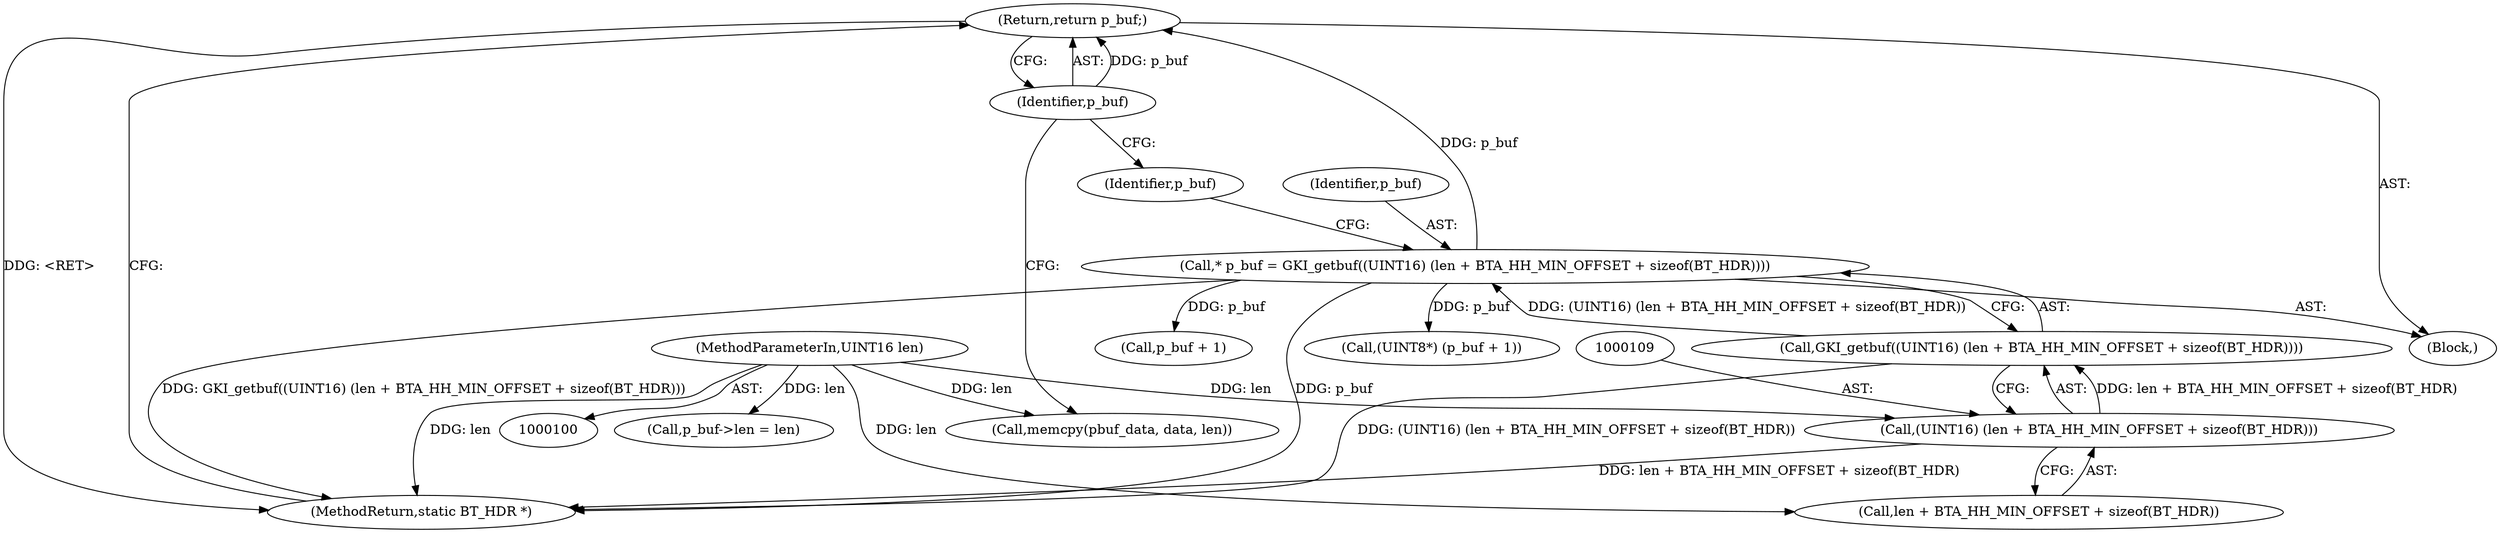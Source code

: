 digraph "1_Android_514139f4b40cbb035bb92f3e24d5a389d75db9e6@pointer" {
"1000145" [label="(Return,return p_buf;)"];
"1000146" [label="(Identifier,p_buf)"];
"1000105" [label="(Call,* p_buf = GKI_getbuf((UINT16) (len + BTA_HH_MIN_OFFSET + sizeof(BT_HDR))))"];
"1000107" [label="(Call,GKI_getbuf((UINT16) (len + BTA_HH_MIN_OFFSET + sizeof(BT_HDR))))"];
"1000108" [label="(Call,(UINT16) (len + BTA_HH_MIN_OFFSET + sizeof(BT_HDR)))"];
"1000101" [label="(MethodParameterIn,UINT16 len)"];
"1000147" [label="(MethodReturn,static BT_HDR *)"];
"1000110" [label="(Call,len + BTA_HH_MIN_OFFSET + sizeof(BT_HDR))"];
"1000117" [label="(Identifier,p_buf)"];
"1000108" [label="(Call,(UINT16) (len + BTA_HH_MIN_OFFSET + sizeof(BT_HDR)))"];
"1000106" [label="(Identifier,p_buf)"];
"1000120" [label="(Call,p_buf->len = len)"];
"1000135" [label="(Call,p_buf + 1)"];
"1000103" [label="(Block,)"];
"1000101" [label="(MethodParameterIn,UINT16 len)"];
"1000133" [label="(Call,(UINT8*) (p_buf + 1))"];
"1000146" [label="(Identifier,p_buf)"];
"1000141" [label="(Call,memcpy(pbuf_data, data, len))"];
"1000107" [label="(Call,GKI_getbuf((UINT16) (len + BTA_HH_MIN_OFFSET + sizeof(BT_HDR))))"];
"1000105" [label="(Call,* p_buf = GKI_getbuf((UINT16) (len + BTA_HH_MIN_OFFSET + sizeof(BT_HDR))))"];
"1000145" [label="(Return,return p_buf;)"];
"1000145" -> "1000103"  [label="AST: "];
"1000145" -> "1000146"  [label="CFG: "];
"1000146" -> "1000145"  [label="AST: "];
"1000147" -> "1000145"  [label="CFG: "];
"1000145" -> "1000147"  [label="DDG: <RET>"];
"1000146" -> "1000145"  [label="DDG: p_buf"];
"1000105" -> "1000145"  [label="DDG: p_buf"];
"1000146" -> "1000141"  [label="CFG: "];
"1000146" -> "1000117"  [label="CFG: "];
"1000105" -> "1000103"  [label="AST: "];
"1000105" -> "1000107"  [label="CFG: "];
"1000106" -> "1000105"  [label="AST: "];
"1000107" -> "1000105"  [label="AST: "];
"1000117" -> "1000105"  [label="CFG: "];
"1000105" -> "1000147"  [label="DDG: GKI_getbuf((UINT16) (len + BTA_HH_MIN_OFFSET + sizeof(BT_HDR)))"];
"1000105" -> "1000147"  [label="DDG: p_buf"];
"1000107" -> "1000105"  [label="DDG: (UINT16) (len + BTA_HH_MIN_OFFSET + sizeof(BT_HDR))"];
"1000105" -> "1000133"  [label="DDG: p_buf"];
"1000105" -> "1000135"  [label="DDG: p_buf"];
"1000107" -> "1000108"  [label="CFG: "];
"1000108" -> "1000107"  [label="AST: "];
"1000107" -> "1000147"  [label="DDG: (UINT16) (len + BTA_HH_MIN_OFFSET + sizeof(BT_HDR))"];
"1000108" -> "1000107"  [label="DDG: len + BTA_HH_MIN_OFFSET + sizeof(BT_HDR)"];
"1000108" -> "1000110"  [label="CFG: "];
"1000109" -> "1000108"  [label="AST: "];
"1000110" -> "1000108"  [label="AST: "];
"1000108" -> "1000147"  [label="DDG: len + BTA_HH_MIN_OFFSET + sizeof(BT_HDR)"];
"1000101" -> "1000108"  [label="DDG: len"];
"1000101" -> "1000100"  [label="AST: "];
"1000101" -> "1000147"  [label="DDG: len"];
"1000101" -> "1000110"  [label="DDG: len"];
"1000101" -> "1000120"  [label="DDG: len"];
"1000101" -> "1000141"  [label="DDG: len"];
}
